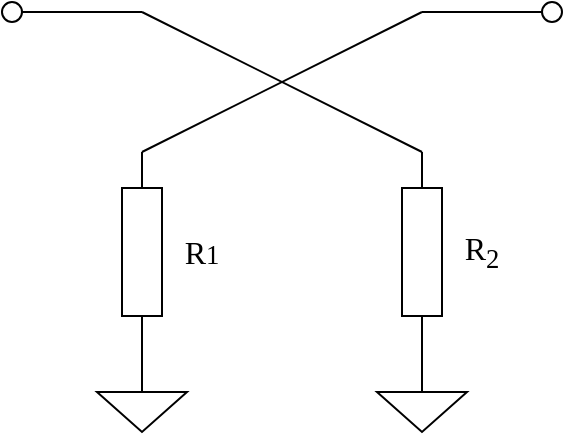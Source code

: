 <mxfile version="25.0.3">
  <diagram name="第 1 页" id="jMDsWKXPaAYBPKNqjLPM">
    <mxGraphModel dx="1302" dy="711" grid="1" gridSize="10" guides="1" tooltips="1" connect="1" arrows="1" fold="1" page="1" pageScale="1" pageWidth="1600" pageHeight="900" math="0" shadow="0">
      <root>
        <mxCell id="0" />
        <mxCell id="1" parent="0" />
        <mxCell id="8DFDeQOAcnJo1qOy73TV-1" value="" style="pointerEvents=1;verticalLabelPosition=bottom;shadow=0;dashed=0;align=center;html=1;verticalAlign=top;shape=mxgraph.electrical.resistors.resistor_1;direction=south;" vertex="1" parent="1">
          <mxGeometry x="540" y="350" width="20" height="100" as="geometry" />
        </mxCell>
        <mxCell id="8DFDeQOAcnJo1qOy73TV-2" style="edgeStyle=orthogonalEdgeStyle;shape=connector;rounded=0;orthogonalLoop=1;jettySize=auto;html=1;strokeColor=default;align=center;verticalAlign=middle;fontFamily=Helvetica;fontSize=11;fontColor=default;labelBackgroundColor=default;endArrow=none;endFill=0;" edge="1" parent="1" source="8DFDeQOAcnJo1qOy73TV-3">
          <mxGeometry relative="1" as="geometry">
            <mxPoint x="550.0" y="280" as="targetPoint" />
          </mxGeometry>
        </mxCell>
        <mxCell id="8DFDeQOAcnJo1qOy73TV-3" value="" style="ellipse;whiteSpace=wrap;html=1;aspect=fixed;" vertex="1" parent="1">
          <mxGeometry x="610" y="275" width="10" height="10" as="geometry" />
        </mxCell>
        <mxCell id="8DFDeQOAcnJo1qOy73TV-5" value="" style="pointerEvents=1;verticalLabelPosition=bottom;shadow=0;dashed=0;align=center;html=1;verticalAlign=top;shape=mxgraph.electrical.signal_sources.signal_ground;fontFamily=Helvetica;fontSize=11;fontColor=default;labelBackgroundColor=default;" vertex="1" parent="1">
          <mxGeometry x="527.5" y="460" width="45" height="30" as="geometry" />
        </mxCell>
        <mxCell id="8DFDeQOAcnJo1qOy73TV-6" style="edgeStyle=orthogonalEdgeStyle;shape=connector;rounded=0;orthogonalLoop=1;jettySize=auto;html=1;exitX=0.5;exitY=0;exitDx=0;exitDy=0;exitPerimeter=0;entryX=1;entryY=0.5;entryDx=0;entryDy=0;entryPerimeter=0;strokeColor=default;align=center;verticalAlign=middle;fontFamily=Helvetica;fontSize=11;fontColor=default;labelBackgroundColor=default;endArrow=none;endFill=0;" edge="1" parent="1" source="8DFDeQOAcnJo1qOy73TV-5" target="8DFDeQOAcnJo1qOy73TV-1">
          <mxGeometry relative="1" as="geometry" />
        </mxCell>
        <mxCell id="8DFDeQOAcnJo1qOy73TV-7" value="&lt;font face=&quot;Times New Roman&quot; style=&quot;font-size: 16px;&quot;&gt;R&lt;sub&gt;2&lt;/sub&gt;&lt;/font&gt;" style="text;html=1;align=center;verticalAlign=middle;whiteSpace=wrap;rounded=0;fontFamily=Helvetica;fontSize=11;fontColor=default;labelBackgroundColor=default;" vertex="1" parent="1">
          <mxGeometry x="550" y="385" width="60" height="30" as="geometry" />
        </mxCell>
        <mxCell id="8DFDeQOAcnJo1qOy73TV-13" style="rounded=0;orthogonalLoop=1;jettySize=auto;html=1;exitX=0;exitY=0.5;exitDx=0;exitDy=0;exitPerimeter=0;endArrow=none;endFill=0;" edge="1" parent="1" source="8DFDeQOAcnJo1qOy73TV-8">
          <mxGeometry relative="1" as="geometry">
            <mxPoint x="550" y="280" as="targetPoint" />
          </mxGeometry>
        </mxCell>
        <mxCell id="8DFDeQOAcnJo1qOy73TV-8" value="" style="pointerEvents=1;verticalLabelPosition=bottom;shadow=0;dashed=0;align=center;html=1;verticalAlign=top;shape=mxgraph.electrical.resistors.resistor_1;direction=south;" vertex="1" parent="1">
          <mxGeometry x="400" y="350" width="20" height="100" as="geometry" />
        </mxCell>
        <mxCell id="8DFDeQOAcnJo1qOy73TV-9" value="" style="pointerEvents=1;verticalLabelPosition=bottom;shadow=0;dashed=0;align=center;html=1;verticalAlign=top;shape=mxgraph.electrical.signal_sources.signal_ground;fontFamily=Helvetica;fontSize=11;fontColor=default;labelBackgroundColor=default;" vertex="1" parent="1">
          <mxGeometry x="387.5" y="460" width="45" height="30" as="geometry" />
        </mxCell>
        <mxCell id="8DFDeQOAcnJo1qOy73TV-10" style="edgeStyle=orthogonalEdgeStyle;shape=connector;rounded=0;orthogonalLoop=1;jettySize=auto;html=1;exitX=0.5;exitY=0;exitDx=0;exitDy=0;exitPerimeter=0;entryX=1;entryY=0.5;entryDx=0;entryDy=0;entryPerimeter=0;strokeColor=default;align=center;verticalAlign=middle;fontFamily=Helvetica;fontSize=11;fontColor=default;labelBackgroundColor=default;endArrow=none;endFill=0;" edge="1" parent="1" source="8DFDeQOAcnJo1qOy73TV-9" target="8DFDeQOAcnJo1qOy73TV-8">
          <mxGeometry relative="1" as="geometry" />
        </mxCell>
        <mxCell id="8DFDeQOAcnJo1qOy73TV-11" value="&lt;font face=&quot;Times New Roman&quot; style=&quot;font-size: 16px;&quot;&gt;R&lt;/font&gt;&lt;font face=&quot;Times New Roman&quot; style=&quot;font-size: 13.333px;&quot;&gt;1&lt;/font&gt;" style="text;html=1;align=center;verticalAlign=middle;whiteSpace=wrap;rounded=0;fontFamily=Helvetica;fontSize=11;fontColor=default;labelBackgroundColor=default;" vertex="1" parent="1">
          <mxGeometry x="410" y="385" width="60" height="30" as="geometry" />
        </mxCell>
        <mxCell id="8DFDeQOAcnJo1qOy73TV-15" style="edgeStyle=orthogonalEdgeStyle;shape=connector;rounded=0;orthogonalLoop=1;jettySize=auto;html=1;strokeColor=default;align=center;verticalAlign=middle;fontFamily=Helvetica;fontSize=11;fontColor=default;labelBackgroundColor=default;endArrow=none;endFill=0;" edge="1" parent="1" source="8DFDeQOAcnJo1qOy73TV-16">
          <mxGeometry relative="1" as="geometry">
            <mxPoint x="410.0" y="280" as="targetPoint" />
          </mxGeometry>
        </mxCell>
        <mxCell id="8DFDeQOAcnJo1qOy73TV-16" value="" style="ellipse;whiteSpace=wrap;html=1;aspect=fixed;" vertex="1" parent="1">
          <mxGeometry x="340" y="275" width="10" height="10" as="geometry" />
        </mxCell>
        <mxCell id="8DFDeQOAcnJo1qOy73TV-17" style="rounded=0;orthogonalLoop=1;jettySize=auto;html=1;exitX=0;exitY=0.5;exitDx=0;exitDy=0;exitPerimeter=0;endArrow=none;endFill=0;" edge="1" parent="1">
          <mxGeometry relative="1" as="geometry">
            <mxPoint x="410" y="280" as="targetPoint" />
            <mxPoint x="550" y="350" as="sourcePoint" />
          </mxGeometry>
        </mxCell>
      </root>
    </mxGraphModel>
  </diagram>
</mxfile>

